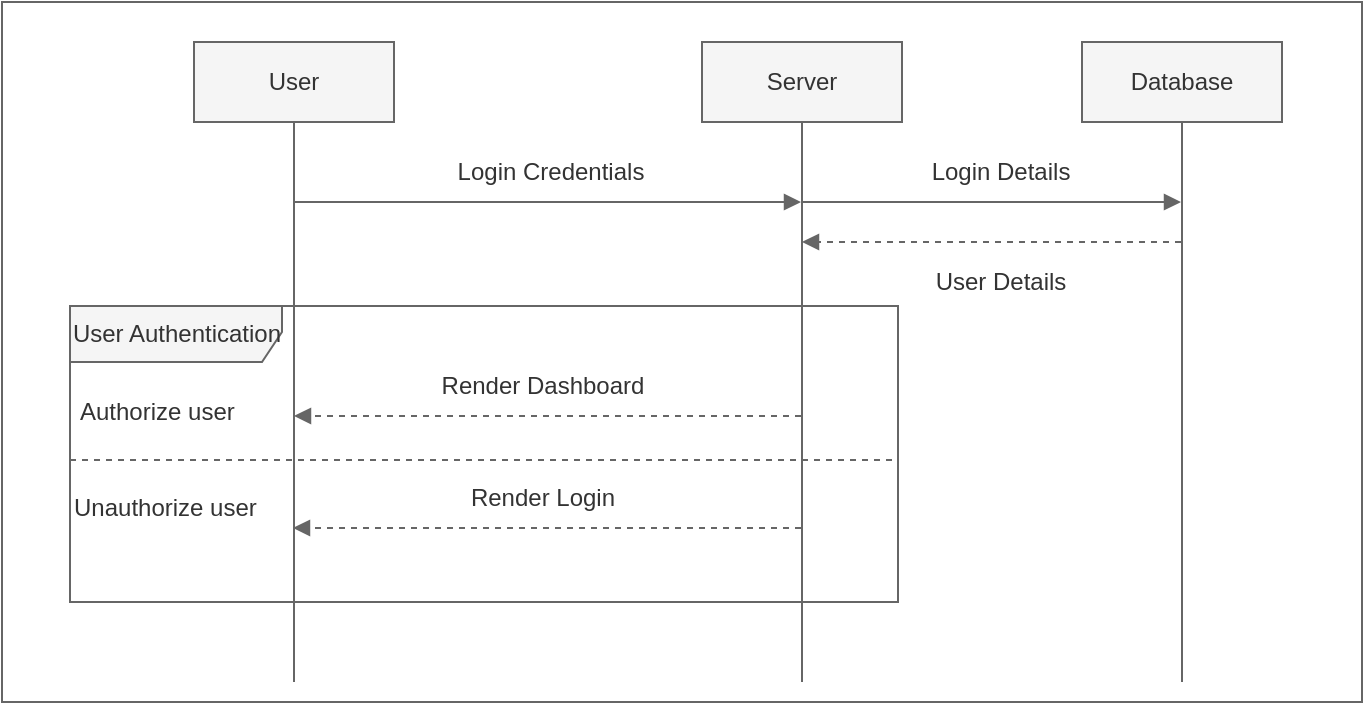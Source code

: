 <mxfile>
    <diagram id="nZ9TXjmbu7PLig6zvdWp" name="Page-1">
        <mxGraphModel dx="1454" dy="585" grid="1" gridSize="10" guides="1" tooltips="1" connect="1" arrows="1" fold="1" page="1" pageScale="1" pageWidth="850" pageHeight="1100" math="0" shadow="0">
            <root>
                <mxCell id="0"/>
                <mxCell id="1" parent="0"/>
                <mxCell id="22" value="" style="rounded=0;whiteSpace=wrap;html=1;fillColor=none;fontColor=#333333;strokeColor=#666666;" parent="1" vertex="1">
                    <mxGeometry x="120" y="220" width="680" height="350" as="geometry"/>
                </mxCell>
                <mxCell id="12" value="User Authentication" style="shape=umlFrame;tabWidth=110;tabHeight=30;tabPosition=left;html=1;boundedLbl=1;labelInHeader=1;width=106;height=28;fillColor=#f5f5f5;fontColor=#333333;strokeColor=#666666;" parent="1" vertex="1">
                    <mxGeometry x="154" y="372" width="414" height="148" as="geometry"/>
                </mxCell>
                <mxCell id="13" value="Authorize user" style="text;fillColor=none;fontColor=#333333;strokeColor=none;" parent="12" vertex="1">
                    <mxGeometry width="100" height="20" relative="1" as="geometry">
                        <mxPoint x="3" y="39" as="offset"/>
                    </mxGeometry>
                </mxCell>
                <mxCell id="14" value="" style="line;strokeWidth=1;dashed=1;labelPosition=center;verticalLabelPosition=bottom;align=left;verticalAlign=top;spacingLeft=20;spacingTop=15;fillColor=#f5f5f5;fontColor=#333333;strokeColor=#666666;" parent="12" vertex="1">
                    <mxGeometry y="74" width="414" height="5.92" as="geometry"/>
                </mxCell>
                <mxCell id="15" value="Unauthorize user" style="text;fillColor=none;fontColor=#333333;strokeColor=none;" parent="12" vertex="1">
                    <mxGeometry width="100" height="20" relative="1" as="geometry">
                        <mxPoint y="87" as="offset"/>
                    </mxGeometry>
                </mxCell>
                <mxCell id="17" value="Render Dashboard" style="text;html=1;align=center;verticalAlign=middle;resizable=0;points=[];autosize=1;strokeColor=none;fillColor=none;fontColor=#333333;" parent="12" vertex="1">
                    <mxGeometry x="176.2" y="25.268" width="120" height="30" as="geometry"/>
                </mxCell>
                <mxCell id="19" value="Render Login" style="text;html=1;align=center;verticalAlign=middle;resizable=0;points=[];autosize=1;strokeColor=none;fillColor=none;fontColor=#333333;" parent="12" vertex="1">
                    <mxGeometry x="186.029" y="80.92" width="100" height="30" as="geometry"/>
                </mxCell>
                <mxCell id="5" value="Database" style="shape=umlLifeline;perimeter=lifelinePerimeter;whiteSpace=wrap;html=1;container=1;collapsible=0;recursiveResize=0;outlineConnect=0;lifelineDashed=0;fillColor=#f5f5f5;fontColor=#333333;strokeColor=#666666;" parent="1" vertex="1">
                    <mxGeometry x="660" y="240" width="100" height="320" as="geometry"/>
                </mxCell>
                <mxCell id="6" value="" style="html=1;verticalAlign=bottom;labelBackgroundColor=none;endArrow=block;endFill=1;fillColor=#f5f5f5;strokeColor=#666666;" parent="1" source="3" target="4" edge="1">
                    <mxGeometry width="160" relative="1" as="geometry">
                        <mxPoint x="466" y="390" as="sourcePoint"/>
                        <mxPoint x="516" y="390" as="targetPoint"/>
                        <Array as="points">
                            <mxPoint x="396" y="320"/>
                        </Array>
                    </mxGeometry>
                </mxCell>
                <mxCell id="7" value="Login Credentials" style="text;html=1;align=center;verticalAlign=middle;resizable=0;points=[];autosize=1;strokeColor=none;fillColor=none;fontColor=#333333;" parent="1" vertex="1">
                    <mxGeometry x="334" y="290" width="120" height="30" as="geometry"/>
                </mxCell>
                <mxCell id="8" value="" style="html=1;verticalAlign=bottom;labelBackgroundColor=none;endArrow=block;endFill=1;fillColor=#f5f5f5;strokeColor=#666666;" parent="1" source="4" target="5" edge="1">
                    <mxGeometry width="160" relative="1" as="geometry">
                        <mxPoint x="526" y="320" as="sourcePoint"/>
                        <mxPoint x="776" y="320" as="targetPoint"/>
                        <Array as="points">
                            <mxPoint x="656.5" y="320"/>
                        </Array>
                    </mxGeometry>
                </mxCell>
                <mxCell id="9" value="Login Details" style="text;html=1;align=center;verticalAlign=middle;resizable=0;points=[];autosize=1;strokeColor=none;fillColor=none;fontColor=#333333;" parent="1" vertex="1">
                    <mxGeometry x="574" y="290" width="90" height="30" as="geometry"/>
                </mxCell>
                <mxCell id="10" value="" style="html=1;verticalAlign=bottom;labelBackgroundColor=none;endArrow=block;endFill=1;dashed=1;fillColor=#f5f5f5;strokeColor=#666666;" parent="1" source="5" target="4" edge="1">
                    <mxGeometry width="160" relative="1" as="geometry">
                        <mxPoint x="466" y="390" as="sourcePoint"/>
                        <mxPoint x="626" y="390" as="targetPoint"/>
                        <Array as="points">
                            <mxPoint x="646" y="340"/>
                        </Array>
                    </mxGeometry>
                </mxCell>
                <mxCell id="11" value="User Details" style="text;html=1;align=center;verticalAlign=middle;resizable=0;points=[];autosize=1;strokeColor=none;fillColor=none;fontColor=#333333;" parent="1" vertex="1">
                    <mxGeometry x="574" y="345" width="90" height="30" as="geometry"/>
                </mxCell>
                <mxCell id="3" value="User" style="shape=umlLifeline;perimeter=lifelinePerimeter;whiteSpace=wrap;html=1;container=1;collapsible=0;recursiveResize=0;outlineConnect=0;lifelineDashed=0;fillColor=#f5f5f5;fontColor=#333333;strokeColor=#666666;" parent="1" vertex="1">
                    <mxGeometry x="216" y="240" width="100" height="320" as="geometry"/>
                </mxCell>
                <mxCell id="16" value="" style="html=1;verticalAlign=bottom;labelBackgroundColor=none;endArrow=block;endFill=1;dashed=1;fillColor=#f5f5f5;strokeColor=#666666;" parent="3" edge="1" source="4">
                    <mxGeometry width="160" relative="1" as="geometry">
                        <mxPoint x="300" y="187" as="sourcePoint"/>
                        <mxPoint x="50" y="187" as="targetPoint"/>
                        <Array as="points">
                            <mxPoint x="180.5" y="187"/>
                        </Array>
                    </mxGeometry>
                </mxCell>
                <mxCell id="4" value="Server" style="shape=umlLifeline;perimeter=lifelinePerimeter;whiteSpace=wrap;html=1;container=1;collapsible=0;recursiveResize=0;outlineConnect=0;lifelineDashed=0;fillColor=#f5f5f5;fontColor=#333333;strokeColor=#666666;" parent="1" vertex="1">
                    <mxGeometry x="470" y="240" width="100" height="320" as="geometry"/>
                </mxCell>
                <mxCell id="21" value="" style="html=1;verticalAlign=bottom;labelBackgroundColor=none;endArrow=block;endFill=1;dashed=1;fillColor=#f5f5f5;strokeColor=#666666;" parent="1" edge="1">
                    <mxGeometry width="160" relative="1" as="geometry">
                        <mxPoint x="519.5" y="483" as="sourcePoint"/>
                        <mxPoint x="265.5" y="483" as="targetPoint"/>
                        <Array as="points">
                            <mxPoint x="410" y="483"/>
                        </Array>
                    </mxGeometry>
                </mxCell>
            </root>
        </mxGraphModel>
    </diagram>
</mxfile>